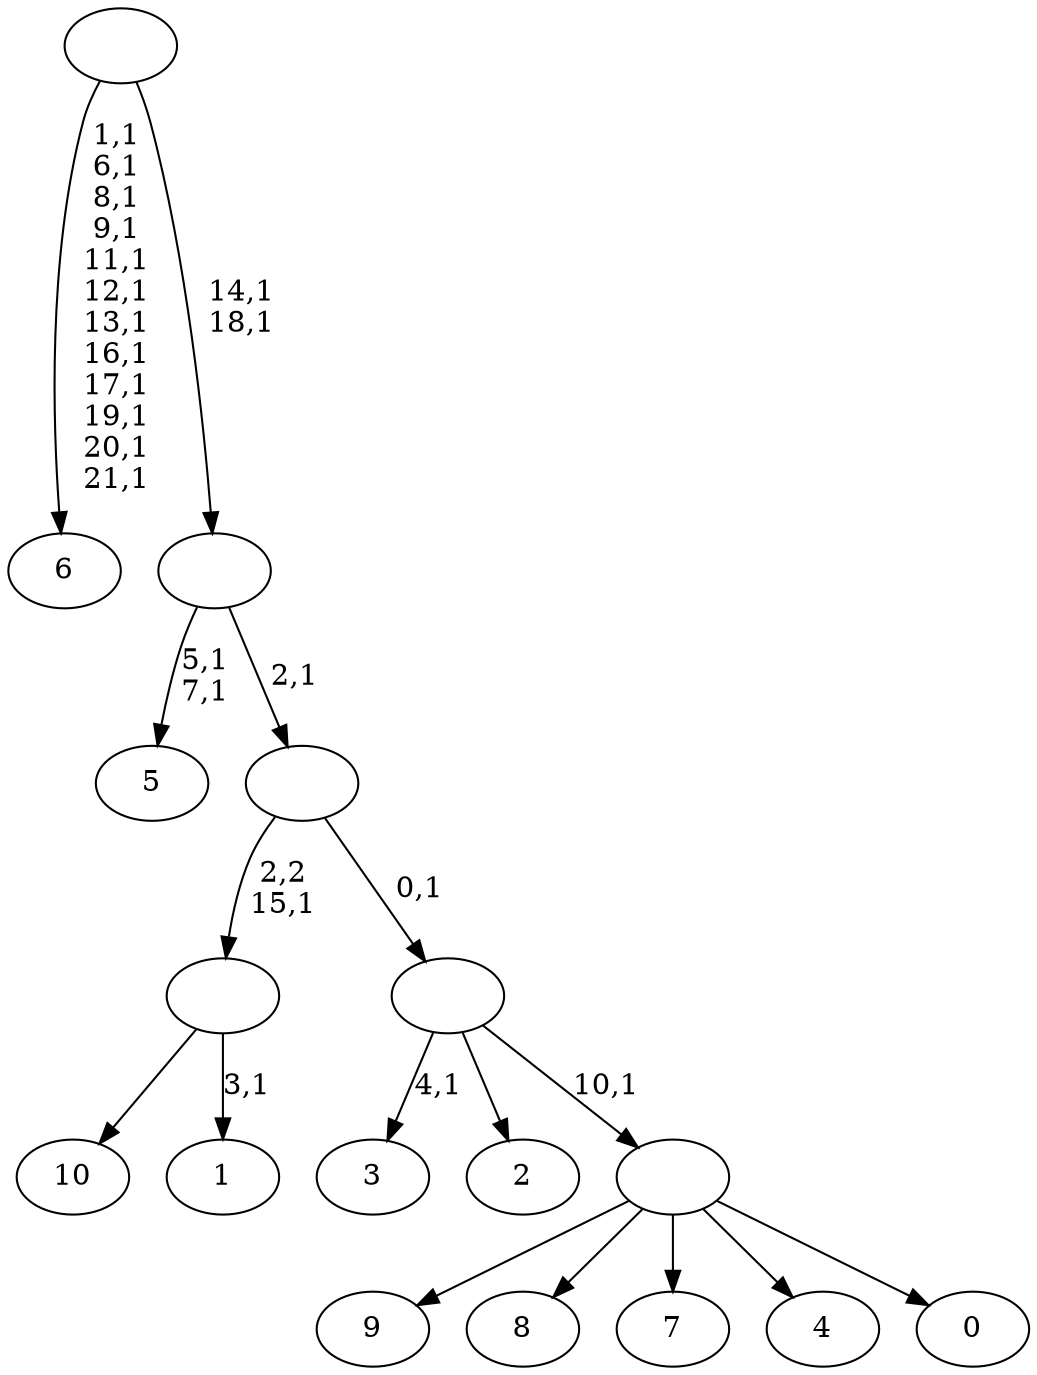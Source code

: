 digraph T {
	33 [label="10"]
	32 [label="9"]
	31 [label="8"]
	30 [label="7"]
	29 [label="6"]
	16 [label="5"]
	13 [label="4"]
	12 [label="3"]
	10 [label="2"]
	9 [label="1"]
	7 [label=""]
	6 [label="0"]
	5 [label=""]
	4 [label=""]
	3 [label=""]
	2 [label=""]
	0 [label=""]
	7 -> 9 [label="3,1"]
	7 -> 33 [label=""]
	5 -> 32 [label=""]
	5 -> 31 [label=""]
	5 -> 30 [label=""]
	5 -> 13 [label=""]
	5 -> 6 [label=""]
	4 -> 12 [label="4,1"]
	4 -> 10 [label=""]
	4 -> 5 [label="10,1"]
	3 -> 7 [label="2,2\n15,1"]
	3 -> 4 [label="0,1"]
	2 -> 16 [label="5,1\n7,1"]
	2 -> 3 [label="2,1"]
	0 -> 2 [label="14,1\n18,1"]
	0 -> 29 [label="1,1\n6,1\n8,1\n9,1\n11,1\n12,1\n13,1\n16,1\n17,1\n19,1\n20,1\n21,1"]
}
